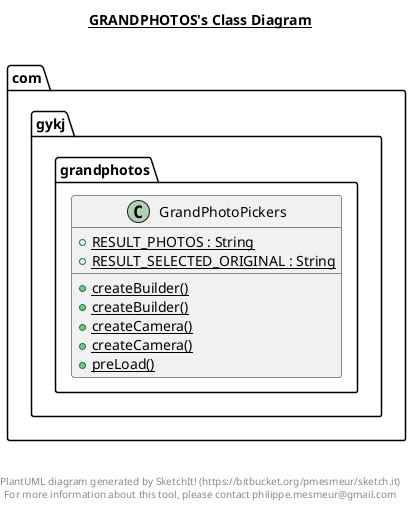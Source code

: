 @startuml

title __GRANDPHOTOS's Class Diagram__\n

  namespace com.gykj.grandphotos {
    class com.gykj.grandphotos.GrandPhotoPickers {
        {static} + RESULT_PHOTOS : String
        {static} + RESULT_SELECTED_ORIGINAL : String
        {static} + createBuilder()
        {static} + createBuilder()
        {static} + createCamera()
        {static} + createCamera()
        {static} + preLoad()
    }
  }
  



right footer


PlantUML diagram generated by SketchIt! (https://bitbucket.org/pmesmeur/sketch.it)
For more information about this tool, please contact philippe.mesmeur@gmail.com
endfooter

@enduml
